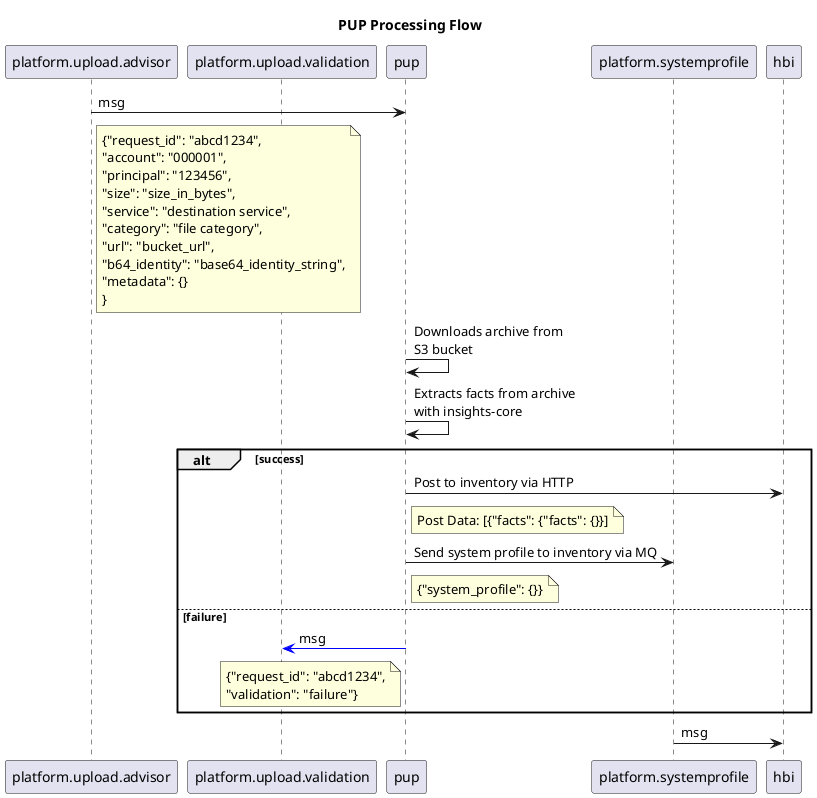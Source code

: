 @startuml
title PUP Processing Flow
participant platform.upload.advisor
participant platform.upload.validation
participant pup
participant platform.systemprofile
participant hbi
platform.upload.advisor->pup: msg
Note right of platform.upload.advisor: {"request_id": "abcd1234",\n"account": "000001",\n"principal": "123456",\n"size": "size_in_bytes",\n"service": "destination service",\n"category": "file category",\n"url": "bucket_url",\n"b64_identity": "base64_identity_string",\n"metadata": {}\n}
pup->pup: Downloads archive from\nS3 bucket
pup->pup: Extracts facts from archive\nwith insights-core
alt success
    pup->hbi: Post to inventory via HTTP
    Note right of pup: Post Data: [{"facts": {"facts": {}}]
    pup->platform.systemprofile: Send system profile to inventory via MQ
    Note right of pup: {"system_profile": {}}
else failure
    pup[#0000FF]->platform.upload.validation: msg
    Note left of pup: {"request_id": "abcd1234",\n"validation": "failure"}
end
platform.systemprofile->hbi: msg
@enduml